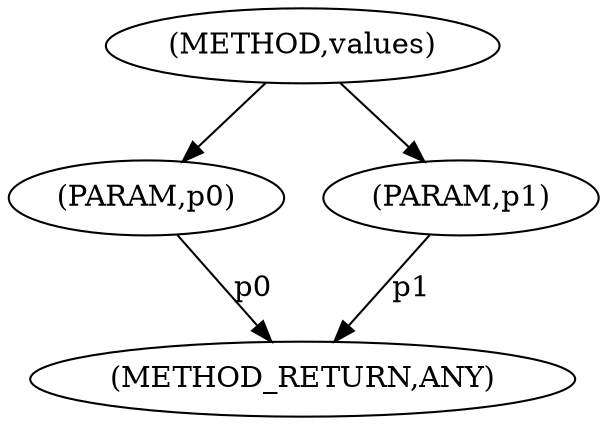 digraph "values" {  
"2144" [label = <(METHOD,values)> ]
"2148" [label = <(METHOD_RETURN,ANY)> ]
"2145" [label = <(PARAM,p0)> ]
"2146" [label = <(PARAM,p1)> ]
  "2145" -> "2148"  [ label = "p0"] 
  "2146" -> "2148"  [ label = "p1"] 
  "2144" -> "2145" 
  "2144" -> "2146" 
}
